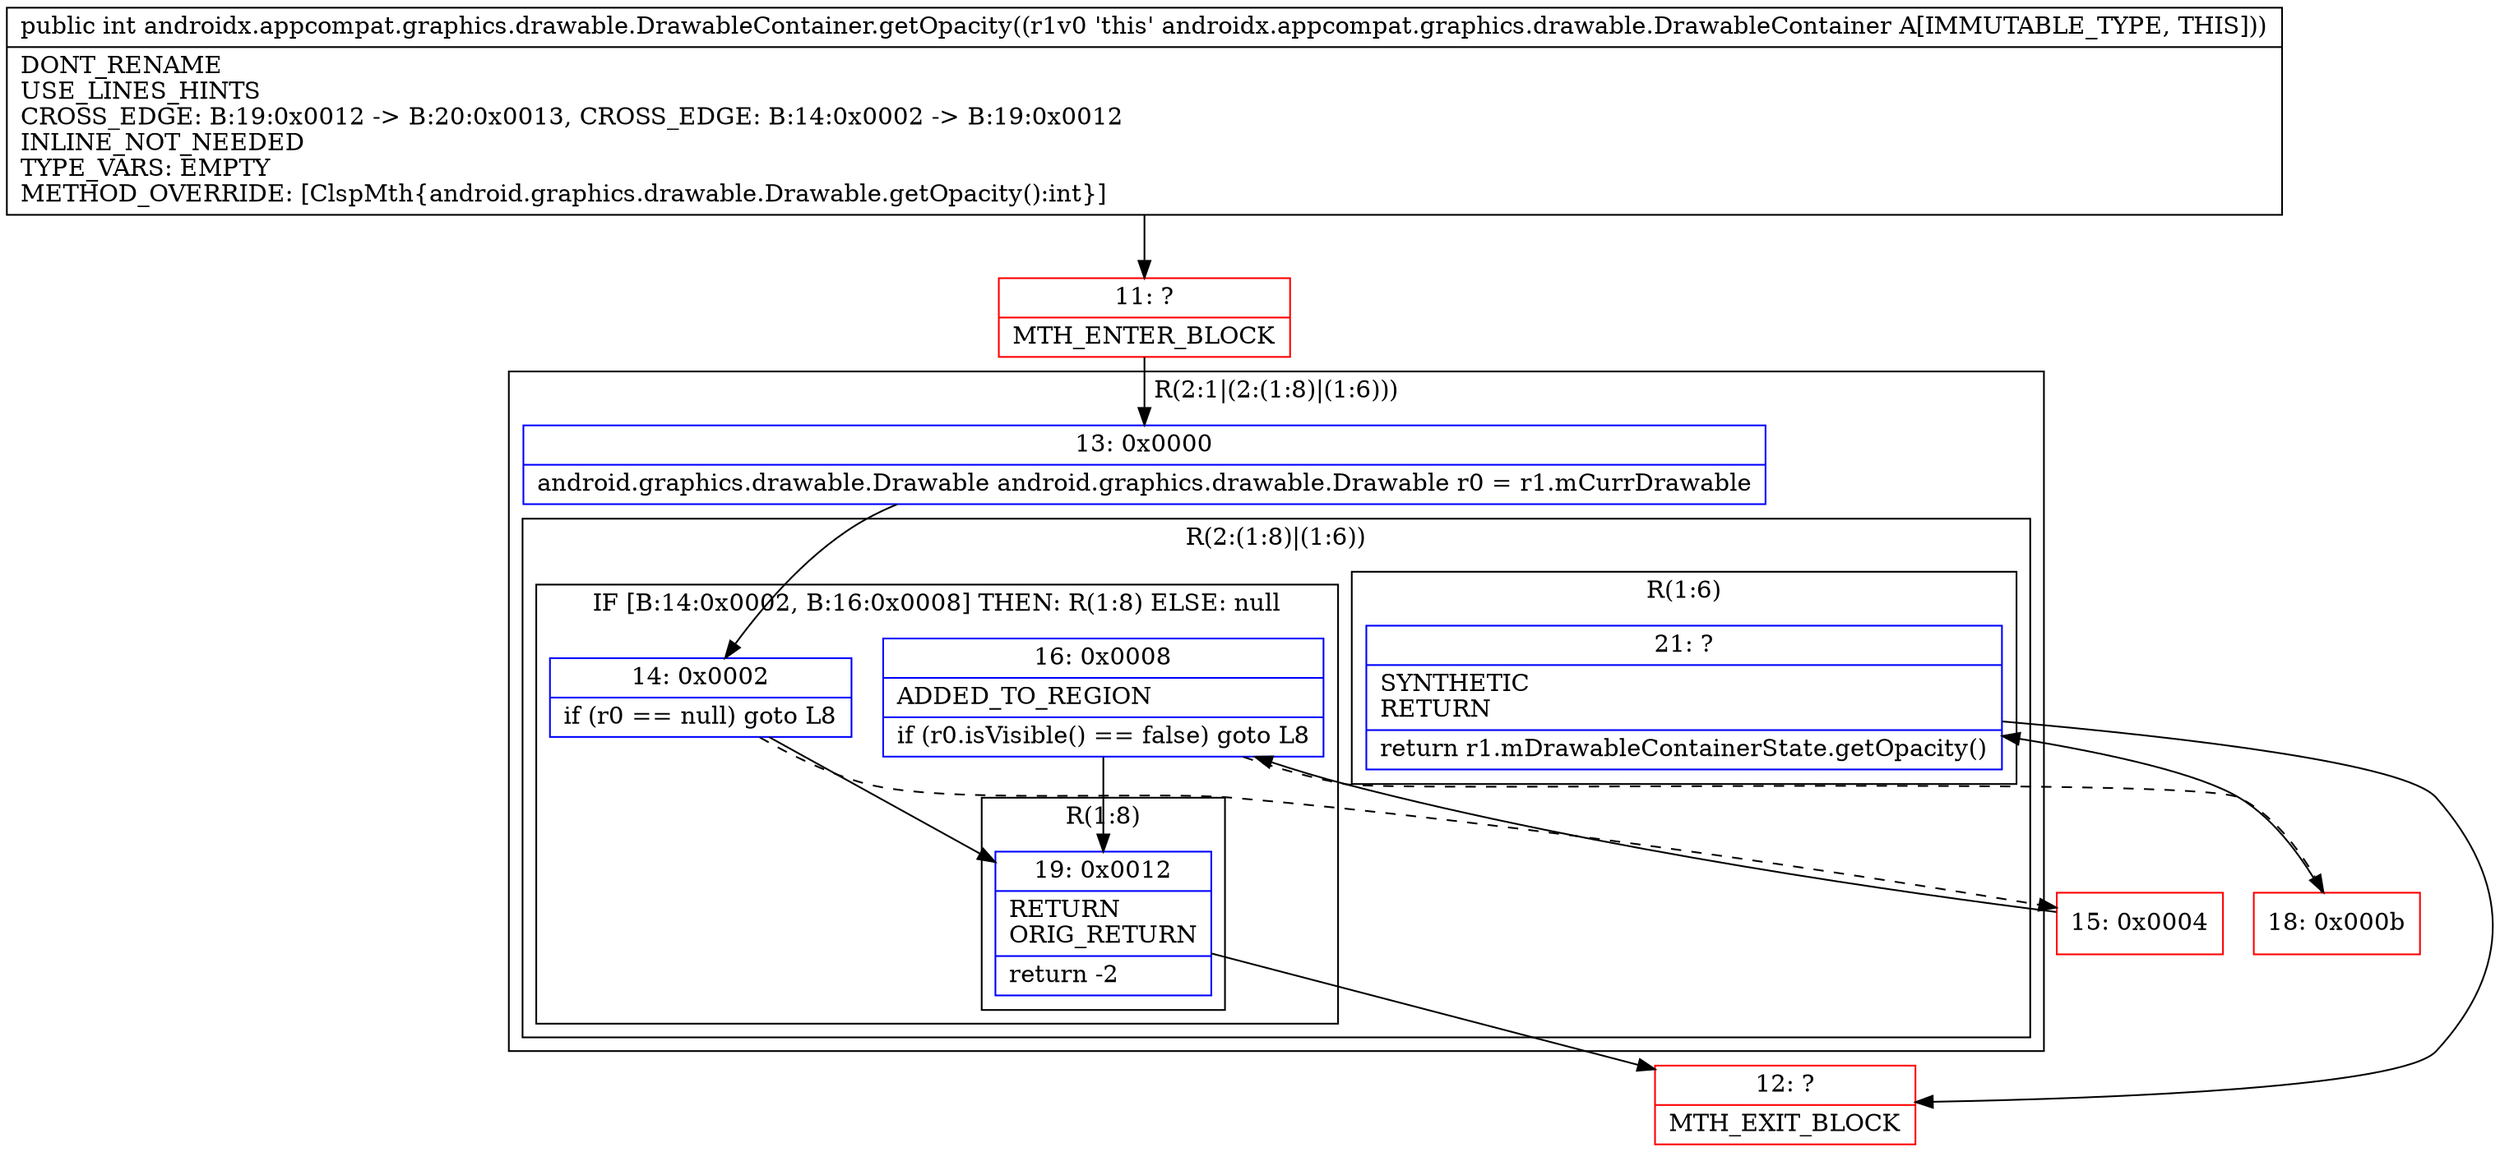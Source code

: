 digraph "CFG forandroidx.appcompat.graphics.drawable.DrawableContainer.getOpacity()I" {
subgraph cluster_Region_282466225 {
label = "R(2:1|(2:(1:8)|(1:6)))";
node [shape=record,color=blue];
Node_13 [shape=record,label="{13\:\ 0x0000|android.graphics.drawable.Drawable android.graphics.drawable.Drawable r0 = r1.mCurrDrawable\l}"];
subgraph cluster_Region_1959019200 {
label = "R(2:(1:8)|(1:6))";
node [shape=record,color=blue];
subgraph cluster_IfRegion_1255808964 {
label = "IF [B:14:0x0002, B:16:0x0008] THEN: R(1:8) ELSE: null";
node [shape=record,color=blue];
Node_14 [shape=record,label="{14\:\ 0x0002|if (r0 == null) goto L8\l}"];
Node_16 [shape=record,label="{16\:\ 0x0008|ADDED_TO_REGION\l|if (r0.isVisible() == false) goto L8\l}"];
subgraph cluster_Region_1014647406 {
label = "R(1:8)";
node [shape=record,color=blue];
Node_19 [shape=record,label="{19\:\ 0x0012|RETURN\lORIG_RETURN\l|return \-2\l}"];
}
}
subgraph cluster_Region_1856521322 {
label = "R(1:6)";
node [shape=record,color=blue];
Node_21 [shape=record,label="{21\:\ ?|SYNTHETIC\lRETURN\l|return r1.mDrawableContainerState.getOpacity()\l}"];
}
}
}
Node_11 [shape=record,color=red,label="{11\:\ ?|MTH_ENTER_BLOCK\l}"];
Node_15 [shape=record,color=red,label="{15\:\ 0x0004}"];
Node_18 [shape=record,color=red,label="{18\:\ 0x000b}"];
Node_12 [shape=record,color=red,label="{12\:\ ?|MTH_EXIT_BLOCK\l}"];
MethodNode[shape=record,label="{public int androidx.appcompat.graphics.drawable.DrawableContainer.getOpacity((r1v0 'this' androidx.appcompat.graphics.drawable.DrawableContainer A[IMMUTABLE_TYPE, THIS]))  | DONT_RENAME\lUSE_LINES_HINTS\lCROSS_EDGE: B:19:0x0012 \-\> B:20:0x0013, CROSS_EDGE: B:14:0x0002 \-\> B:19:0x0012\lINLINE_NOT_NEEDED\lTYPE_VARS: EMPTY\lMETHOD_OVERRIDE: [ClspMth\{android.graphics.drawable.Drawable.getOpacity():int\}]\l}"];
MethodNode -> Node_11;Node_13 -> Node_14;
Node_14 -> Node_15[style=dashed];
Node_14 -> Node_19;
Node_16 -> Node_18[style=dashed];
Node_16 -> Node_19;
Node_19 -> Node_12;
Node_21 -> Node_12;
Node_11 -> Node_13;
Node_15 -> Node_16;
Node_18 -> Node_21;
}

